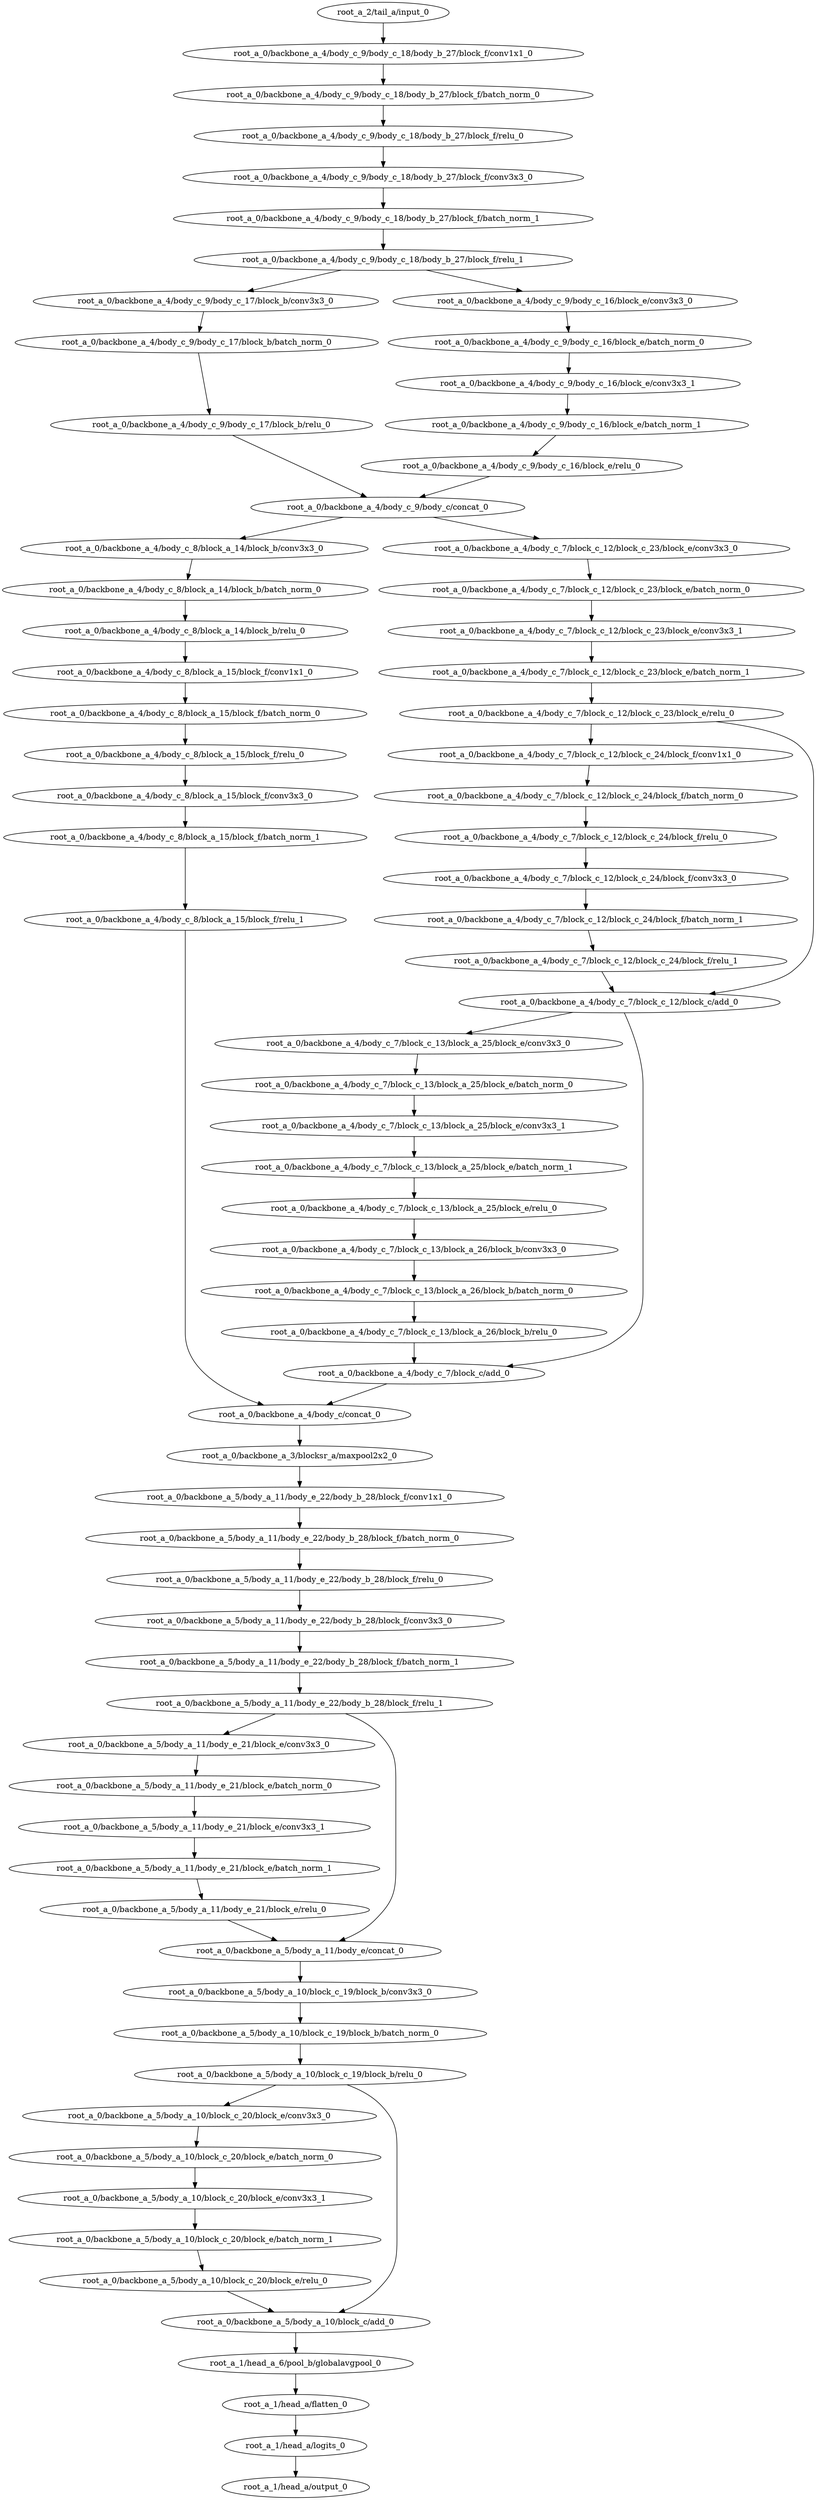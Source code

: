 digraph root_a {
	"root_a_2/tail_a/input_0"
	"root_a_0/backbone_a_4/body_c_9/body_c_18/body_b_27/block_f/conv1x1_0"
	"root_a_0/backbone_a_4/body_c_9/body_c_18/body_b_27/block_f/batch_norm_0"
	"root_a_0/backbone_a_4/body_c_9/body_c_18/body_b_27/block_f/relu_0"
	"root_a_0/backbone_a_4/body_c_9/body_c_18/body_b_27/block_f/conv3x3_0"
	"root_a_0/backbone_a_4/body_c_9/body_c_18/body_b_27/block_f/batch_norm_1"
	"root_a_0/backbone_a_4/body_c_9/body_c_18/body_b_27/block_f/relu_1"
	"root_a_0/backbone_a_4/body_c_9/body_c_17/block_b/conv3x3_0"
	"root_a_0/backbone_a_4/body_c_9/body_c_17/block_b/batch_norm_0"
	"root_a_0/backbone_a_4/body_c_9/body_c_17/block_b/relu_0"
	"root_a_0/backbone_a_4/body_c_9/body_c_16/block_e/conv3x3_0"
	"root_a_0/backbone_a_4/body_c_9/body_c_16/block_e/batch_norm_0"
	"root_a_0/backbone_a_4/body_c_9/body_c_16/block_e/conv3x3_1"
	"root_a_0/backbone_a_4/body_c_9/body_c_16/block_e/batch_norm_1"
	"root_a_0/backbone_a_4/body_c_9/body_c_16/block_e/relu_0"
	"root_a_0/backbone_a_4/body_c_9/body_c/concat_0"
	"root_a_0/backbone_a_4/body_c_8/block_a_14/block_b/conv3x3_0"
	"root_a_0/backbone_a_4/body_c_8/block_a_14/block_b/batch_norm_0"
	"root_a_0/backbone_a_4/body_c_8/block_a_14/block_b/relu_0"
	"root_a_0/backbone_a_4/body_c_8/block_a_15/block_f/conv1x1_0"
	"root_a_0/backbone_a_4/body_c_8/block_a_15/block_f/batch_norm_0"
	"root_a_0/backbone_a_4/body_c_8/block_a_15/block_f/relu_0"
	"root_a_0/backbone_a_4/body_c_8/block_a_15/block_f/conv3x3_0"
	"root_a_0/backbone_a_4/body_c_8/block_a_15/block_f/batch_norm_1"
	"root_a_0/backbone_a_4/body_c_8/block_a_15/block_f/relu_1"
	"root_a_0/backbone_a_4/body_c_7/block_c_12/block_c_23/block_e/conv3x3_0"
	"root_a_0/backbone_a_4/body_c_7/block_c_12/block_c_23/block_e/batch_norm_0"
	"root_a_0/backbone_a_4/body_c_7/block_c_12/block_c_23/block_e/conv3x3_1"
	"root_a_0/backbone_a_4/body_c_7/block_c_12/block_c_23/block_e/batch_norm_1"
	"root_a_0/backbone_a_4/body_c_7/block_c_12/block_c_23/block_e/relu_0"
	"root_a_0/backbone_a_4/body_c_7/block_c_12/block_c_24/block_f/conv1x1_0"
	"root_a_0/backbone_a_4/body_c_7/block_c_12/block_c_24/block_f/batch_norm_0"
	"root_a_0/backbone_a_4/body_c_7/block_c_12/block_c_24/block_f/relu_0"
	"root_a_0/backbone_a_4/body_c_7/block_c_12/block_c_24/block_f/conv3x3_0"
	"root_a_0/backbone_a_4/body_c_7/block_c_12/block_c_24/block_f/batch_norm_1"
	"root_a_0/backbone_a_4/body_c_7/block_c_12/block_c_24/block_f/relu_1"
	"root_a_0/backbone_a_4/body_c_7/block_c_12/block_c/add_0"
	"root_a_0/backbone_a_4/body_c_7/block_c_13/block_a_25/block_e/conv3x3_0"
	"root_a_0/backbone_a_4/body_c_7/block_c_13/block_a_25/block_e/batch_norm_0"
	"root_a_0/backbone_a_4/body_c_7/block_c_13/block_a_25/block_e/conv3x3_1"
	"root_a_0/backbone_a_4/body_c_7/block_c_13/block_a_25/block_e/batch_norm_1"
	"root_a_0/backbone_a_4/body_c_7/block_c_13/block_a_25/block_e/relu_0"
	"root_a_0/backbone_a_4/body_c_7/block_c_13/block_a_26/block_b/conv3x3_0"
	"root_a_0/backbone_a_4/body_c_7/block_c_13/block_a_26/block_b/batch_norm_0"
	"root_a_0/backbone_a_4/body_c_7/block_c_13/block_a_26/block_b/relu_0"
	"root_a_0/backbone_a_4/body_c_7/block_c/add_0"
	"root_a_0/backbone_a_4/body_c/concat_0"
	"root_a_0/backbone_a_3/blocksr_a/maxpool2x2_0"
	"root_a_0/backbone_a_5/body_a_11/body_e_22/body_b_28/block_f/conv1x1_0"
	"root_a_0/backbone_a_5/body_a_11/body_e_22/body_b_28/block_f/batch_norm_0"
	"root_a_0/backbone_a_5/body_a_11/body_e_22/body_b_28/block_f/relu_0"
	"root_a_0/backbone_a_5/body_a_11/body_e_22/body_b_28/block_f/conv3x3_0"
	"root_a_0/backbone_a_5/body_a_11/body_e_22/body_b_28/block_f/batch_norm_1"
	"root_a_0/backbone_a_5/body_a_11/body_e_22/body_b_28/block_f/relu_1"
	"root_a_0/backbone_a_5/body_a_11/body_e_21/block_e/conv3x3_0"
	"root_a_0/backbone_a_5/body_a_11/body_e_21/block_e/batch_norm_0"
	"root_a_0/backbone_a_5/body_a_11/body_e_21/block_e/conv3x3_1"
	"root_a_0/backbone_a_5/body_a_11/body_e_21/block_e/batch_norm_1"
	"root_a_0/backbone_a_5/body_a_11/body_e_21/block_e/relu_0"
	"root_a_0/backbone_a_5/body_a_11/body_e/concat_0"
	"root_a_0/backbone_a_5/body_a_10/block_c_19/block_b/conv3x3_0"
	"root_a_0/backbone_a_5/body_a_10/block_c_19/block_b/batch_norm_0"
	"root_a_0/backbone_a_5/body_a_10/block_c_19/block_b/relu_0"
	"root_a_0/backbone_a_5/body_a_10/block_c_20/block_e/conv3x3_0"
	"root_a_0/backbone_a_5/body_a_10/block_c_20/block_e/batch_norm_0"
	"root_a_0/backbone_a_5/body_a_10/block_c_20/block_e/conv3x3_1"
	"root_a_0/backbone_a_5/body_a_10/block_c_20/block_e/batch_norm_1"
	"root_a_0/backbone_a_5/body_a_10/block_c_20/block_e/relu_0"
	"root_a_0/backbone_a_5/body_a_10/block_c/add_0"
	"root_a_1/head_a_6/pool_b/globalavgpool_0"
	"root_a_1/head_a/flatten_0"
	"root_a_1/head_a/logits_0"
	"root_a_1/head_a/output_0"

	"root_a_2/tail_a/input_0" -> "root_a_0/backbone_a_4/body_c_9/body_c_18/body_b_27/block_f/conv1x1_0"
	"root_a_0/backbone_a_4/body_c_9/body_c_18/body_b_27/block_f/conv1x1_0" -> "root_a_0/backbone_a_4/body_c_9/body_c_18/body_b_27/block_f/batch_norm_0"
	"root_a_0/backbone_a_4/body_c_9/body_c_18/body_b_27/block_f/batch_norm_0" -> "root_a_0/backbone_a_4/body_c_9/body_c_18/body_b_27/block_f/relu_0"
	"root_a_0/backbone_a_4/body_c_9/body_c_18/body_b_27/block_f/relu_0" -> "root_a_0/backbone_a_4/body_c_9/body_c_18/body_b_27/block_f/conv3x3_0"
	"root_a_0/backbone_a_4/body_c_9/body_c_18/body_b_27/block_f/conv3x3_0" -> "root_a_0/backbone_a_4/body_c_9/body_c_18/body_b_27/block_f/batch_norm_1"
	"root_a_0/backbone_a_4/body_c_9/body_c_18/body_b_27/block_f/batch_norm_1" -> "root_a_0/backbone_a_4/body_c_9/body_c_18/body_b_27/block_f/relu_1"
	"root_a_0/backbone_a_4/body_c_9/body_c_18/body_b_27/block_f/relu_1" -> "root_a_0/backbone_a_4/body_c_9/body_c_17/block_b/conv3x3_0"
	"root_a_0/backbone_a_4/body_c_9/body_c_17/block_b/conv3x3_0" -> "root_a_0/backbone_a_4/body_c_9/body_c_17/block_b/batch_norm_0"
	"root_a_0/backbone_a_4/body_c_9/body_c_17/block_b/batch_norm_0" -> "root_a_0/backbone_a_4/body_c_9/body_c_17/block_b/relu_0"
	"root_a_0/backbone_a_4/body_c_9/body_c_18/body_b_27/block_f/relu_1" -> "root_a_0/backbone_a_4/body_c_9/body_c_16/block_e/conv3x3_0"
	"root_a_0/backbone_a_4/body_c_9/body_c_16/block_e/conv3x3_0" -> "root_a_0/backbone_a_4/body_c_9/body_c_16/block_e/batch_norm_0"
	"root_a_0/backbone_a_4/body_c_9/body_c_16/block_e/batch_norm_0" -> "root_a_0/backbone_a_4/body_c_9/body_c_16/block_e/conv3x3_1"
	"root_a_0/backbone_a_4/body_c_9/body_c_16/block_e/conv3x3_1" -> "root_a_0/backbone_a_4/body_c_9/body_c_16/block_e/batch_norm_1"
	"root_a_0/backbone_a_4/body_c_9/body_c_16/block_e/batch_norm_1" -> "root_a_0/backbone_a_4/body_c_9/body_c_16/block_e/relu_0"
	"root_a_0/backbone_a_4/body_c_9/body_c_17/block_b/relu_0" -> "root_a_0/backbone_a_4/body_c_9/body_c/concat_0"
	"root_a_0/backbone_a_4/body_c_9/body_c_16/block_e/relu_0" -> "root_a_0/backbone_a_4/body_c_9/body_c/concat_0"
	"root_a_0/backbone_a_4/body_c_9/body_c/concat_0" -> "root_a_0/backbone_a_4/body_c_8/block_a_14/block_b/conv3x3_0"
	"root_a_0/backbone_a_4/body_c_8/block_a_14/block_b/conv3x3_0" -> "root_a_0/backbone_a_4/body_c_8/block_a_14/block_b/batch_norm_0"
	"root_a_0/backbone_a_4/body_c_8/block_a_14/block_b/batch_norm_0" -> "root_a_0/backbone_a_4/body_c_8/block_a_14/block_b/relu_0"
	"root_a_0/backbone_a_4/body_c_8/block_a_14/block_b/relu_0" -> "root_a_0/backbone_a_4/body_c_8/block_a_15/block_f/conv1x1_0"
	"root_a_0/backbone_a_4/body_c_8/block_a_15/block_f/conv1x1_0" -> "root_a_0/backbone_a_4/body_c_8/block_a_15/block_f/batch_norm_0"
	"root_a_0/backbone_a_4/body_c_8/block_a_15/block_f/batch_norm_0" -> "root_a_0/backbone_a_4/body_c_8/block_a_15/block_f/relu_0"
	"root_a_0/backbone_a_4/body_c_8/block_a_15/block_f/relu_0" -> "root_a_0/backbone_a_4/body_c_8/block_a_15/block_f/conv3x3_0"
	"root_a_0/backbone_a_4/body_c_8/block_a_15/block_f/conv3x3_0" -> "root_a_0/backbone_a_4/body_c_8/block_a_15/block_f/batch_norm_1"
	"root_a_0/backbone_a_4/body_c_8/block_a_15/block_f/batch_norm_1" -> "root_a_0/backbone_a_4/body_c_8/block_a_15/block_f/relu_1"
	"root_a_0/backbone_a_4/body_c_9/body_c/concat_0" -> "root_a_0/backbone_a_4/body_c_7/block_c_12/block_c_23/block_e/conv3x3_0"
	"root_a_0/backbone_a_4/body_c_7/block_c_12/block_c_23/block_e/conv3x3_0" -> "root_a_0/backbone_a_4/body_c_7/block_c_12/block_c_23/block_e/batch_norm_0"
	"root_a_0/backbone_a_4/body_c_7/block_c_12/block_c_23/block_e/batch_norm_0" -> "root_a_0/backbone_a_4/body_c_7/block_c_12/block_c_23/block_e/conv3x3_1"
	"root_a_0/backbone_a_4/body_c_7/block_c_12/block_c_23/block_e/conv3x3_1" -> "root_a_0/backbone_a_4/body_c_7/block_c_12/block_c_23/block_e/batch_norm_1"
	"root_a_0/backbone_a_4/body_c_7/block_c_12/block_c_23/block_e/batch_norm_1" -> "root_a_0/backbone_a_4/body_c_7/block_c_12/block_c_23/block_e/relu_0"
	"root_a_0/backbone_a_4/body_c_7/block_c_12/block_c_23/block_e/relu_0" -> "root_a_0/backbone_a_4/body_c_7/block_c_12/block_c_24/block_f/conv1x1_0"
	"root_a_0/backbone_a_4/body_c_7/block_c_12/block_c_24/block_f/conv1x1_0" -> "root_a_0/backbone_a_4/body_c_7/block_c_12/block_c_24/block_f/batch_norm_0"
	"root_a_0/backbone_a_4/body_c_7/block_c_12/block_c_24/block_f/batch_norm_0" -> "root_a_0/backbone_a_4/body_c_7/block_c_12/block_c_24/block_f/relu_0"
	"root_a_0/backbone_a_4/body_c_7/block_c_12/block_c_24/block_f/relu_0" -> "root_a_0/backbone_a_4/body_c_7/block_c_12/block_c_24/block_f/conv3x3_0"
	"root_a_0/backbone_a_4/body_c_7/block_c_12/block_c_24/block_f/conv3x3_0" -> "root_a_0/backbone_a_4/body_c_7/block_c_12/block_c_24/block_f/batch_norm_1"
	"root_a_0/backbone_a_4/body_c_7/block_c_12/block_c_24/block_f/batch_norm_1" -> "root_a_0/backbone_a_4/body_c_7/block_c_12/block_c_24/block_f/relu_1"
	"root_a_0/backbone_a_4/body_c_7/block_c_12/block_c_23/block_e/relu_0" -> "root_a_0/backbone_a_4/body_c_7/block_c_12/block_c/add_0"
	"root_a_0/backbone_a_4/body_c_7/block_c_12/block_c_24/block_f/relu_1" -> "root_a_0/backbone_a_4/body_c_7/block_c_12/block_c/add_0"
	"root_a_0/backbone_a_4/body_c_7/block_c_12/block_c/add_0" -> "root_a_0/backbone_a_4/body_c_7/block_c_13/block_a_25/block_e/conv3x3_0"
	"root_a_0/backbone_a_4/body_c_7/block_c_13/block_a_25/block_e/conv3x3_0" -> "root_a_0/backbone_a_4/body_c_7/block_c_13/block_a_25/block_e/batch_norm_0"
	"root_a_0/backbone_a_4/body_c_7/block_c_13/block_a_25/block_e/batch_norm_0" -> "root_a_0/backbone_a_4/body_c_7/block_c_13/block_a_25/block_e/conv3x3_1"
	"root_a_0/backbone_a_4/body_c_7/block_c_13/block_a_25/block_e/conv3x3_1" -> "root_a_0/backbone_a_4/body_c_7/block_c_13/block_a_25/block_e/batch_norm_1"
	"root_a_0/backbone_a_4/body_c_7/block_c_13/block_a_25/block_e/batch_norm_1" -> "root_a_0/backbone_a_4/body_c_7/block_c_13/block_a_25/block_e/relu_0"
	"root_a_0/backbone_a_4/body_c_7/block_c_13/block_a_25/block_e/relu_0" -> "root_a_0/backbone_a_4/body_c_7/block_c_13/block_a_26/block_b/conv3x3_0"
	"root_a_0/backbone_a_4/body_c_7/block_c_13/block_a_26/block_b/conv3x3_0" -> "root_a_0/backbone_a_4/body_c_7/block_c_13/block_a_26/block_b/batch_norm_0"
	"root_a_0/backbone_a_4/body_c_7/block_c_13/block_a_26/block_b/batch_norm_0" -> "root_a_0/backbone_a_4/body_c_7/block_c_13/block_a_26/block_b/relu_0"
	"root_a_0/backbone_a_4/body_c_7/block_c_12/block_c/add_0" -> "root_a_0/backbone_a_4/body_c_7/block_c/add_0"
	"root_a_0/backbone_a_4/body_c_7/block_c_13/block_a_26/block_b/relu_0" -> "root_a_0/backbone_a_4/body_c_7/block_c/add_0"
	"root_a_0/backbone_a_4/body_c_8/block_a_15/block_f/relu_1" -> "root_a_0/backbone_a_4/body_c/concat_0"
	"root_a_0/backbone_a_4/body_c_7/block_c/add_0" -> "root_a_0/backbone_a_4/body_c/concat_0"
	"root_a_0/backbone_a_4/body_c/concat_0" -> "root_a_0/backbone_a_3/blocksr_a/maxpool2x2_0"
	"root_a_0/backbone_a_3/blocksr_a/maxpool2x2_0" -> "root_a_0/backbone_a_5/body_a_11/body_e_22/body_b_28/block_f/conv1x1_0"
	"root_a_0/backbone_a_5/body_a_11/body_e_22/body_b_28/block_f/conv1x1_0" -> "root_a_0/backbone_a_5/body_a_11/body_e_22/body_b_28/block_f/batch_norm_0"
	"root_a_0/backbone_a_5/body_a_11/body_e_22/body_b_28/block_f/batch_norm_0" -> "root_a_0/backbone_a_5/body_a_11/body_e_22/body_b_28/block_f/relu_0"
	"root_a_0/backbone_a_5/body_a_11/body_e_22/body_b_28/block_f/relu_0" -> "root_a_0/backbone_a_5/body_a_11/body_e_22/body_b_28/block_f/conv3x3_0"
	"root_a_0/backbone_a_5/body_a_11/body_e_22/body_b_28/block_f/conv3x3_0" -> "root_a_0/backbone_a_5/body_a_11/body_e_22/body_b_28/block_f/batch_norm_1"
	"root_a_0/backbone_a_5/body_a_11/body_e_22/body_b_28/block_f/batch_norm_1" -> "root_a_0/backbone_a_5/body_a_11/body_e_22/body_b_28/block_f/relu_1"
	"root_a_0/backbone_a_5/body_a_11/body_e_22/body_b_28/block_f/relu_1" -> "root_a_0/backbone_a_5/body_a_11/body_e_21/block_e/conv3x3_0"
	"root_a_0/backbone_a_5/body_a_11/body_e_21/block_e/conv3x3_0" -> "root_a_0/backbone_a_5/body_a_11/body_e_21/block_e/batch_norm_0"
	"root_a_0/backbone_a_5/body_a_11/body_e_21/block_e/batch_norm_0" -> "root_a_0/backbone_a_5/body_a_11/body_e_21/block_e/conv3x3_1"
	"root_a_0/backbone_a_5/body_a_11/body_e_21/block_e/conv3x3_1" -> "root_a_0/backbone_a_5/body_a_11/body_e_21/block_e/batch_norm_1"
	"root_a_0/backbone_a_5/body_a_11/body_e_21/block_e/batch_norm_1" -> "root_a_0/backbone_a_5/body_a_11/body_e_21/block_e/relu_0"
	"root_a_0/backbone_a_5/body_a_11/body_e_21/block_e/relu_0" -> "root_a_0/backbone_a_5/body_a_11/body_e/concat_0"
	"root_a_0/backbone_a_5/body_a_11/body_e_22/body_b_28/block_f/relu_1" -> "root_a_0/backbone_a_5/body_a_11/body_e/concat_0"
	"root_a_0/backbone_a_5/body_a_11/body_e/concat_0" -> "root_a_0/backbone_a_5/body_a_10/block_c_19/block_b/conv3x3_0"
	"root_a_0/backbone_a_5/body_a_10/block_c_19/block_b/conv3x3_0" -> "root_a_0/backbone_a_5/body_a_10/block_c_19/block_b/batch_norm_0"
	"root_a_0/backbone_a_5/body_a_10/block_c_19/block_b/batch_norm_0" -> "root_a_0/backbone_a_5/body_a_10/block_c_19/block_b/relu_0"
	"root_a_0/backbone_a_5/body_a_10/block_c_19/block_b/relu_0" -> "root_a_0/backbone_a_5/body_a_10/block_c_20/block_e/conv3x3_0"
	"root_a_0/backbone_a_5/body_a_10/block_c_20/block_e/conv3x3_0" -> "root_a_0/backbone_a_5/body_a_10/block_c_20/block_e/batch_norm_0"
	"root_a_0/backbone_a_5/body_a_10/block_c_20/block_e/batch_norm_0" -> "root_a_0/backbone_a_5/body_a_10/block_c_20/block_e/conv3x3_1"
	"root_a_0/backbone_a_5/body_a_10/block_c_20/block_e/conv3x3_1" -> "root_a_0/backbone_a_5/body_a_10/block_c_20/block_e/batch_norm_1"
	"root_a_0/backbone_a_5/body_a_10/block_c_20/block_e/batch_norm_1" -> "root_a_0/backbone_a_5/body_a_10/block_c_20/block_e/relu_0"
	"root_a_0/backbone_a_5/body_a_10/block_c_19/block_b/relu_0" -> "root_a_0/backbone_a_5/body_a_10/block_c/add_0"
	"root_a_0/backbone_a_5/body_a_10/block_c_20/block_e/relu_0" -> "root_a_0/backbone_a_5/body_a_10/block_c/add_0"
	"root_a_0/backbone_a_5/body_a_10/block_c/add_0" -> "root_a_1/head_a_6/pool_b/globalavgpool_0"
	"root_a_1/head_a_6/pool_b/globalavgpool_0" -> "root_a_1/head_a/flatten_0"
	"root_a_1/head_a/flatten_0" -> "root_a_1/head_a/logits_0"
	"root_a_1/head_a/logits_0" -> "root_a_1/head_a/output_0"

}